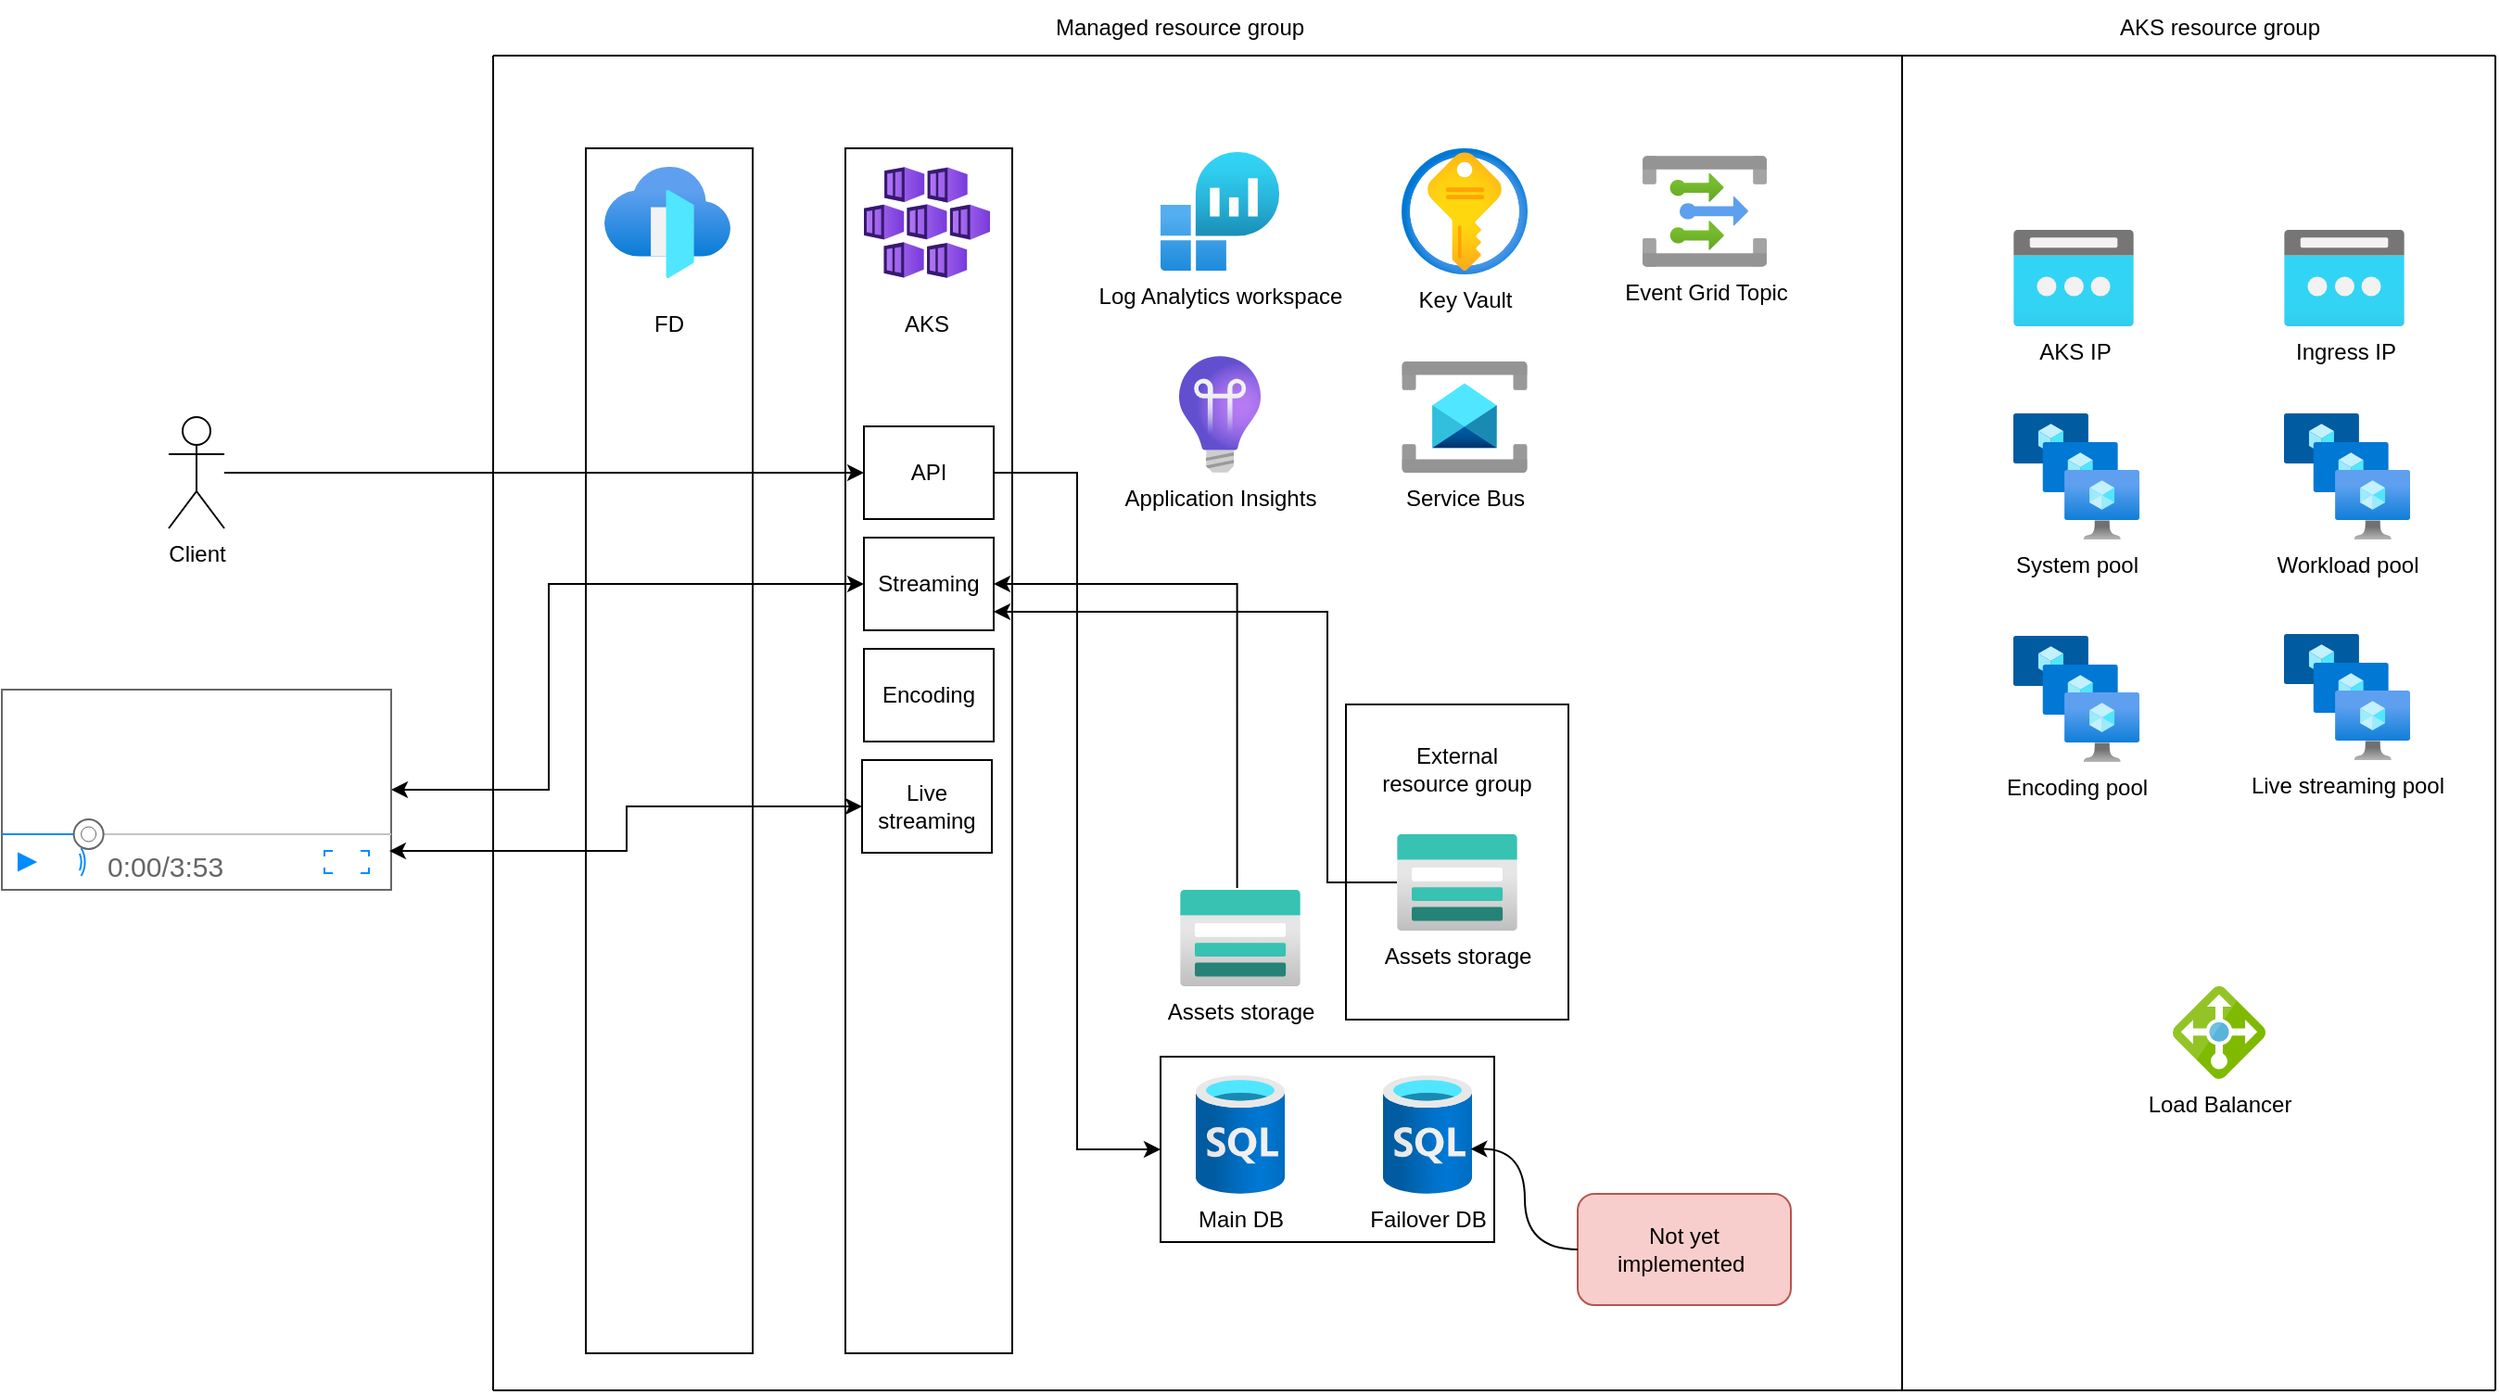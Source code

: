 <mxfile version="23.1.5" type="onedrive">
  <diagram name="Page-1" id="7iZ2IIR_yWvaQmg2yrZZ">
    <mxGraphModel dx="3498" dy="1111" grid="1" gridSize="10" guides="1" tooltips="1" connect="1" arrows="1" fold="1" page="1" pageScale="1" pageWidth="850" pageHeight="1100" math="0" shadow="0">
      <root>
        <mxCell id="0" />
        <mxCell id="1" parent="0" />
        <mxCell id="TZsqM0YTjGauqndIaIEv-43" value="" style="rounded=0;whiteSpace=wrap;html=1;" parent="1" vertex="1">
          <mxGeometry x="300" y="590" width="120" height="170" as="geometry" />
        </mxCell>
        <mxCell id="TZsqM0YTjGauqndIaIEv-26" value="" style="rounded=0;whiteSpace=wrap;html=1;" parent="1" vertex="1">
          <mxGeometry x="200" y="780" width="180" height="100" as="geometry" />
        </mxCell>
        <mxCell id="TZsqM0YTjGauqndIaIEv-6" value="" style="rounded=0;whiteSpace=wrap;html=1;" parent="1" vertex="1">
          <mxGeometry x="30" y="290" width="90" height="650" as="geometry" />
        </mxCell>
        <mxCell id="TZsqM0YTjGauqndIaIEv-4" value="" style="rounded=0;whiteSpace=wrap;html=1;" parent="1" vertex="1">
          <mxGeometry x="-110" y="290" width="90" height="650" as="geometry" />
        </mxCell>
        <mxCell id="TZsqM0YTjGauqndIaIEv-1" value="" style="image;aspect=fixed;html=1;points=[];align=center;fontSize=12;image=img/lib/azure2/containers/Kubernetes_Services.svg;" parent="1" vertex="1">
          <mxGeometry x="40" y="300" width="68" height="60" as="geometry" />
        </mxCell>
        <mxCell id="TZsqM0YTjGauqndIaIEv-2" value="Managed resource group" style="text;html=1;align=center;verticalAlign=middle;resizable=0;points=[];autosize=1;strokeColor=none;fillColor=none;" parent="1" vertex="1">
          <mxGeometry x="130" y="210" width="160" height="30" as="geometry" />
        </mxCell>
        <mxCell id="TZsqM0YTjGauqndIaIEv-3" value="" style="image;aspect=fixed;html=1;points=[];align=center;fontSize=12;image=img/lib/azure2/networking/Front_Doors.svg;" parent="1" vertex="1">
          <mxGeometry x="-100" y="300" width="68" height="60" as="geometry" />
        </mxCell>
        <mxCell id="TZsqM0YTjGauqndIaIEv-5" value="" style="endArrow=none;html=1;rounded=0;" parent="1" edge="1">
          <mxGeometry width="50" height="50" relative="1" as="geometry">
            <mxPoint x="600" y="960" as="sourcePoint" />
            <mxPoint x="600" y="240" as="targetPoint" />
          </mxGeometry>
        </mxCell>
        <mxCell id="TZsqM0YTjGauqndIaIEv-7" value="FD" style="text;html=1;strokeColor=none;fillColor=none;align=center;verticalAlign=middle;whiteSpace=wrap;rounded=0;" parent="1" vertex="1">
          <mxGeometry x="-95" y="370" width="60" height="30" as="geometry" />
        </mxCell>
        <mxCell id="TZsqM0YTjGauqndIaIEv-8" value="AKS" style="text;html=1;strokeColor=none;fillColor=none;align=center;verticalAlign=middle;whiteSpace=wrap;rounded=0;" parent="1" vertex="1">
          <mxGeometry x="44" y="370" width="60" height="30" as="geometry" />
        </mxCell>
        <mxCell id="TZsqM0YTjGauqndIaIEv-27" style="edgeStyle=orthogonalEdgeStyle;rounded=0;orthogonalLoop=1;jettySize=auto;html=1;entryX=0;entryY=0.5;entryDx=0;entryDy=0;" parent="1" source="TZsqM0YTjGauqndIaIEv-9" target="TZsqM0YTjGauqndIaIEv-26" edge="1">
          <mxGeometry relative="1" as="geometry" />
        </mxCell>
        <mxCell id="TZsqM0YTjGauqndIaIEv-9" value="API" style="rounded=0;whiteSpace=wrap;html=1;" parent="1" vertex="1">
          <mxGeometry x="40" y="440" width="70" height="50" as="geometry" />
        </mxCell>
        <mxCell id="TZsqM0YTjGauqndIaIEv-10" value="Streaming" style="rounded=0;whiteSpace=wrap;html=1;" parent="1" vertex="1">
          <mxGeometry x="40" y="500" width="70" height="50" as="geometry" />
        </mxCell>
        <mxCell id="TZsqM0YTjGauqndIaIEv-20" value="Main DB" style="image;aspect=fixed;html=1;points=[];align=center;fontSize=12;image=img/lib/azure2/databases/SQL_Database.svg;" parent="1" vertex="1">
          <mxGeometry x="219" y="790" width="48" height="64" as="geometry" />
        </mxCell>
        <mxCell id="TZsqM0YTjGauqndIaIEv-21" value="Failover DB" style="image;aspect=fixed;html=1;points=[];align=center;fontSize=12;image=img/lib/azure2/databases/SQL_Database.svg;" parent="1" vertex="1">
          <mxGeometry x="320" y="790" width="48" height="64" as="geometry" />
        </mxCell>
        <mxCell id="TZsqM0YTjGauqndIaIEv-23" value="Not yet implemented&amp;nbsp;" style="text;html=1;strokeColor=#b85450;fillColor=#f8cecc;align=center;verticalAlign=middle;whiteSpace=wrap;rounded=1;" parent="1" vertex="1">
          <mxGeometry x="425" y="854" width="115" height="60" as="geometry" />
        </mxCell>
        <mxCell id="TZsqM0YTjGauqndIaIEv-24" style="edgeStyle=orthogonalEdgeStyle;rounded=0;orthogonalLoop=1;jettySize=auto;html=1;entryX=0.983;entryY=0.622;entryDx=0;entryDy=0;entryPerimeter=0;curved=1;" parent="1" source="TZsqM0YTjGauqndIaIEv-23" target="TZsqM0YTjGauqndIaIEv-21" edge="1">
          <mxGeometry relative="1" as="geometry" />
        </mxCell>
        <mxCell id="TZsqM0YTjGauqndIaIEv-38" value="Assets storage" style="image;aspect=fixed;html=1;points=[];align=center;fontSize=12;image=img/lib/azure2/storage/Storage_Accounts.svg;" parent="1" vertex="1">
          <mxGeometry x="210.5" y="690" width="65" height="52" as="geometry" />
        </mxCell>
        <mxCell id="TZsqM0YTjGauqndIaIEv-65" style="edgeStyle=orthogonalEdgeStyle;rounded=0;orthogonalLoop=1;jettySize=auto;html=1;" parent="1" source="TZsqM0YTjGauqndIaIEv-39" target="TZsqM0YTjGauqndIaIEv-10" edge="1">
          <mxGeometry relative="1" as="geometry">
            <Array as="points">
              <mxPoint x="290" y="686" />
              <mxPoint x="290" y="540" />
            </Array>
          </mxGeometry>
        </mxCell>
        <mxCell id="TZsqM0YTjGauqndIaIEv-39" value="Assets storage" style="image;aspect=fixed;html=1;points=[];align=center;fontSize=12;image=img/lib/azure2/storage/Storage_Accounts.svg;" parent="1" vertex="1">
          <mxGeometry x="327.5" y="660" width="65" height="52" as="geometry" />
        </mxCell>
        <mxCell id="TZsqM0YTjGauqndIaIEv-40" value="External resource group" style="text;html=1;strokeColor=none;fillColor=none;align=center;verticalAlign=middle;whiteSpace=wrap;rounded=0;" parent="1" vertex="1">
          <mxGeometry x="315" y="610" width="90" height="30" as="geometry" />
        </mxCell>
        <mxCell id="TZsqM0YTjGauqndIaIEv-41" style="edgeStyle=orthogonalEdgeStyle;rounded=0;orthogonalLoop=1;jettySize=auto;html=1;entryX=0.474;entryY=-0.019;entryDx=0;entryDy=0;entryPerimeter=0;startArrow=classic;startFill=1;endArrow=none;endFill=0;" parent="1" source="TZsqM0YTjGauqndIaIEv-10" target="TZsqM0YTjGauqndIaIEv-38" edge="1">
          <mxGeometry relative="1" as="geometry" />
        </mxCell>
        <mxCell id="TZsqM0YTjGauqndIaIEv-47" style="edgeStyle=orthogonalEdgeStyle;rounded=0;orthogonalLoop=1;jettySize=auto;html=1;" parent="1" source="TZsqM0YTjGauqndIaIEv-46" target="TZsqM0YTjGauqndIaIEv-9" edge="1">
          <mxGeometry relative="1" as="geometry" />
        </mxCell>
        <mxCell id="TZsqM0YTjGauqndIaIEv-46" value="Client" style="shape=umlActor;verticalLabelPosition=bottom;verticalAlign=top;html=1;outlineConnect=0;" parent="1" vertex="1">
          <mxGeometry x="-335" y="435" width="30" height="60" as="geometry" />
        </mxCell>
        <mxCell id="TZsqM0YTjGauqndIaIEv-49" style="edgeStyle=orthogonalEdgeStyle;rounded=0;orthogonalLoop=1;jettySize=auto;html=1;entryX=0;entryY=0.5;entryDx=0;entryDy=0;startArrow=classic;startFill=1;" parent="1" source="TZsqM0YTjGauqndIaIEv-48" target="TZsqM0YTjGauqndIaIEv-10" edge="1">
          <mxGeometry relative="1" as="geometry">
            <Array as="points">
              <mxPoint x="-130" y="636" />
              <mxPoint x="-130" y="525" />
            </Array>
          </mxGeometry>
        </mxCell>
        <mxCell id="TZsqM0YTjGauqndIaIEv-48" value="" style="verticalLabelPosition=bottom;shadow=0;dashed=0;align=center;html=1;verticalAlign=top;strokeWidth=1;shape=mxgraph.mockup.containers.videoPlayer;strokeColor=#666666;strokeColor2=#008cff;strokeColor3=#c4c4c4;textColor=#666666;fillColor2=#008cff;barHeight=30;barPos=20;" parent="1" vertex="1">
          <mxGeometry x="-425" y="582" width="210" height="108" as="geometry" />
        </mxCell>
        <mxCell id="TZsqM0YTjGauqndIaIEv-50" value="Application Insights" style="image;aspect=fixed;html=1;points=[];align=center;fontSize=12;image=img/lib/azure2/devops/Application_Insights.svg;" parent="1" vertex="1">
          <mxGeometry x="210" y="402" width="44" height="63" as="geometry" />
        </mxCell>
        <mxCell id="TZsqM0YTjGauqndIaIEv-51" value="AKS resource group" style="text;html=1;align=center;verticalAlign=middle;resizable=0;points=[];autosize=1;strokeColor=none;fillColor=none;" parent="1" vertex="1">
          <mxGeometry x="706" y="210" width="130" height="30" as="geometry" />
        </mxCell>
        <mxCell id="TZsqM0YTjGauqndIaIEv-52" value="System pool" style="image;aspect=fixed;html=1;points=[];align=center;fontSize=12;image=img/lib/azure2/compute/VM_Scale_Sets.svg;" parent="1" vertex="1">
          <mxGeometry x="660" y="433" width="68" height="68" as="geometry" />
        </mxCell>
        <mxCell id="TZsqM0YTjGauqndIaIEv-53" value="Workload pool" style="image;aspect=fixed;html=1;points=[];align=center;fontSize=12;image=img/lib/azure2/compute/VM_Scale_Sets.svg;" parent="1" vertex="1">
          <mxGeometry x="806" y="433" width="68" height="68" as="geometry" />
        </mxCell>
        <mxCell id="TZsqM0YTjGauqndIaIEv-54" value="AKS IP" style="image;aspect=fixed;html=1;points=[];align=center;fontSize=12;image=img/lib/azure2/networking/Public_IP_Addresses.svg;" parent="1" vertex="1">
          <mxGeometry x="660" y="334" width="65" height="52" as="geometry" />
        </mxCell>
        <mxCell id="TZsqM0YTjGauqndIaIEv-55" value="Key Vault" style="image;aspect=fixed;html=1;points=[];align=center;fontSize=12;image=img/lib/azure2/security/Key_Vaults.svg;" parent="1" vertex="1">
          <mxGeometry x="330" y="290" width="68" height="68" as="geometry" />
        </mxCell>
        <mxCell id="TZsqM0YTjGauqndIaIEv-56" value="Load Balancer" style="image;sketch=0;aspect=fixed;html=1;points=[];align=center;fontSize=12;image=img/lib/mscae/Load_Balancer_feature.svg;" parent="1" vertex="1">
          <mxGeometry x="746" y="742" width="50" height="50" as="geometry" />
        </mxCell>
        <mxCell id="TZsqM0YTjGauqndIaIEv-57" value="Ingress IP" style="image;aspect=fixed;html=1;points=[];align=center;fontSize=12;image=img/lib/azure2/networking/Public_IP_Addresses.svg;" parent="1" vertex="1">
          <mxGeometry x="806" y="334" width="65" height="52" as="geometry" />
        </mxCell>
        <mxCell id="TZsqM0YTjGauqndIaIEv-59" value="" style="endArrow=none;html=1;rounded=0;" parent="1" edge="1">
          <mxGeometry width="50" height="50" relative="1" as="geometry">
            <mxPoint x="-160" y="240" as="sourcePoint" />
            <mxPoint x="-160" y="960" as="targetPoint" />
          </mxGeometry>
        </mxCell>
        <mxCell id="TZsqM0YTjGauqndIaIEv-60" value="" style="endArrow=none;html=1;rounded=0;" parent="1" edge="1">
          <mxGeometry width="50" height="50" relative="1" as="geometry">
            <mxPoint x="-160" y="240" as="sourcePoint" />
            <mxPoint x="600" y="240" as="targetPoint" />
          </mxGeometry>
        </mxCell>
        <mxCell id="TZsqM0YTjGauqndIaIEv-61" value="" style="endArrow=none;html=1;rounded=0;" parent="1" edge="1">
          <mxGeometry width="50" height="50" relative="1" as="geometry">
            <mxPoint x="-160" y="960" as="sourcePoint" />
            <mxPoint x="920" y="960" as="targetPoint" />
          </mxGeometry>
        </mxCell>
        <mxCell id="TZsqM0YTjGauqndIaIEv-62" value="" style="endArrow=none;html=1;rounded=0;" parent="1" edge="1">
          <mxGeometry width="50" height="50" relative="1" as="geometry">
            <mxPoint x="600" y="240" as="sourcePoint" />
            <mxPoint x="920" y="240" as="targetPoint" />
          </mxGeometry>
        </mxCell>
        <mxCell id="TZsqM0YTjGauqndIaIEv-63" value="" style="endArrow=none;html=1;rounded=0;" parent="1" edge="1">
          <mxGeometry width="50" height="50" relative="1" as="geometry">
            <mxPoint x="920" y="960" as="sourcePoint" />
            <mxPoint x="920" y="240" as="targetPoint" />
          </mxGeometry>
        </mxCell>
        <mxCell id="Z5yEmpLi6X9hFiCwsGuD-3" value="Encoding pool" style="image;aspect=fixed;html=1;points=[];align=center;fontSize=12;image=img/lib/azure2/compute/VM_Scale_Sets.svg;" vertex="1" parent="1">
          <mxGeometry x="660" y="553" width="68" height="68" as="geometry" />
        </mxCell>
        <mxCell id="Z5yEmpLi6X9hFiCwsGuD-4" value="Encoding" style="rounded=0;whiteSpace=wrap;html=1;" vertex="1" parent="1">
          <mxGeometry x="40" y="560" width="70" height="50" as="geometry" />
        </mxCell>
        <mxCell id="Z5yEmpLi6X9hFiCwsGuD-5" value="Live streaming" style="rounded=0;whiteSpace=wrap;html=1;" vertex="1" parent="1">
          <mxGeometry x="39" y="620" width="70" height="50" as="geometry" />
        </mxCell>
        <mxCell id="Z5yEmpLi6X9hFiCwsGuD-6" value="Live streaming pool" style="image;aspect=fixed;html=1;points=[];align=center;fontSize=12;image=img/lib/azure2/compute/VM_Scale_Sets.svg;" vertex="1" parent="1">
          <mxGeometry x="806" y="552" width="68" height="68" as="geometry" />
        </mxCell>
        <mxCell id="Z5yEmpLi6X9hFiCwsGuD-8" style="edgeStyle=orthogonalEdgeStyle;rounded=0;orthogonalLoop=1;jettySize=auto;html=1;entryX=0.995;entryY=0.806;entryDx=0;entryDy=0;entryPerimeter=0;startArrow=classic;startFill=1;" edge="1" parent="1" source="Z5yEmpLi6X9hFiCwsGuD-5" target="TZsqM0YTjGauqndIaIEv-48">
          <mxGeometry relative="1" as="geometry" />
        </mxCell>
        <mxCell id="Z5yEmpLi6X9hFiCwsGuD-9" value="Log Analytics workspace" style="image;aspect=fixed;html=1;points=[];align=center;fontSize=12;image=img/lib/azure2/analytics/Log_Analytics_Workspaces.svg;" vertex="1" parent="1">
          <mxGeometry x="200" y="292" width="64" height="64" as="geometry" />
        </mxCell>
        <mxCell id="Z5yEmpLi6X9hFiCwsGuD-10" value="Service Bus" style="image;aspect=fixed;html=1;points=[];align=center;fontSize=12;image=img/lib/azure2/integration/Service_Bus.svg;" vertex="1" parent="1">
          <mxGeometry x="330" y="405" width="68" height="60" as="geometry" />
        </mxCell>
        <mxCell id="Z5yEmpLi6X9hFiCwsGuD-11" value="Event Grid Topic" style="image;aspect=fixed;html=1;points=[];align=center;fontSize=12;image=img/lib/azure2/integration/Event_Grid_Topics.svg;" vertex="1" parent="1">
          <mxGeometry x="460" y="294" width="67" height="60" as="geometry" />
        </mxCell>
      </root>
    </mxGraphModel>
  </diagram>
</mxfile>
